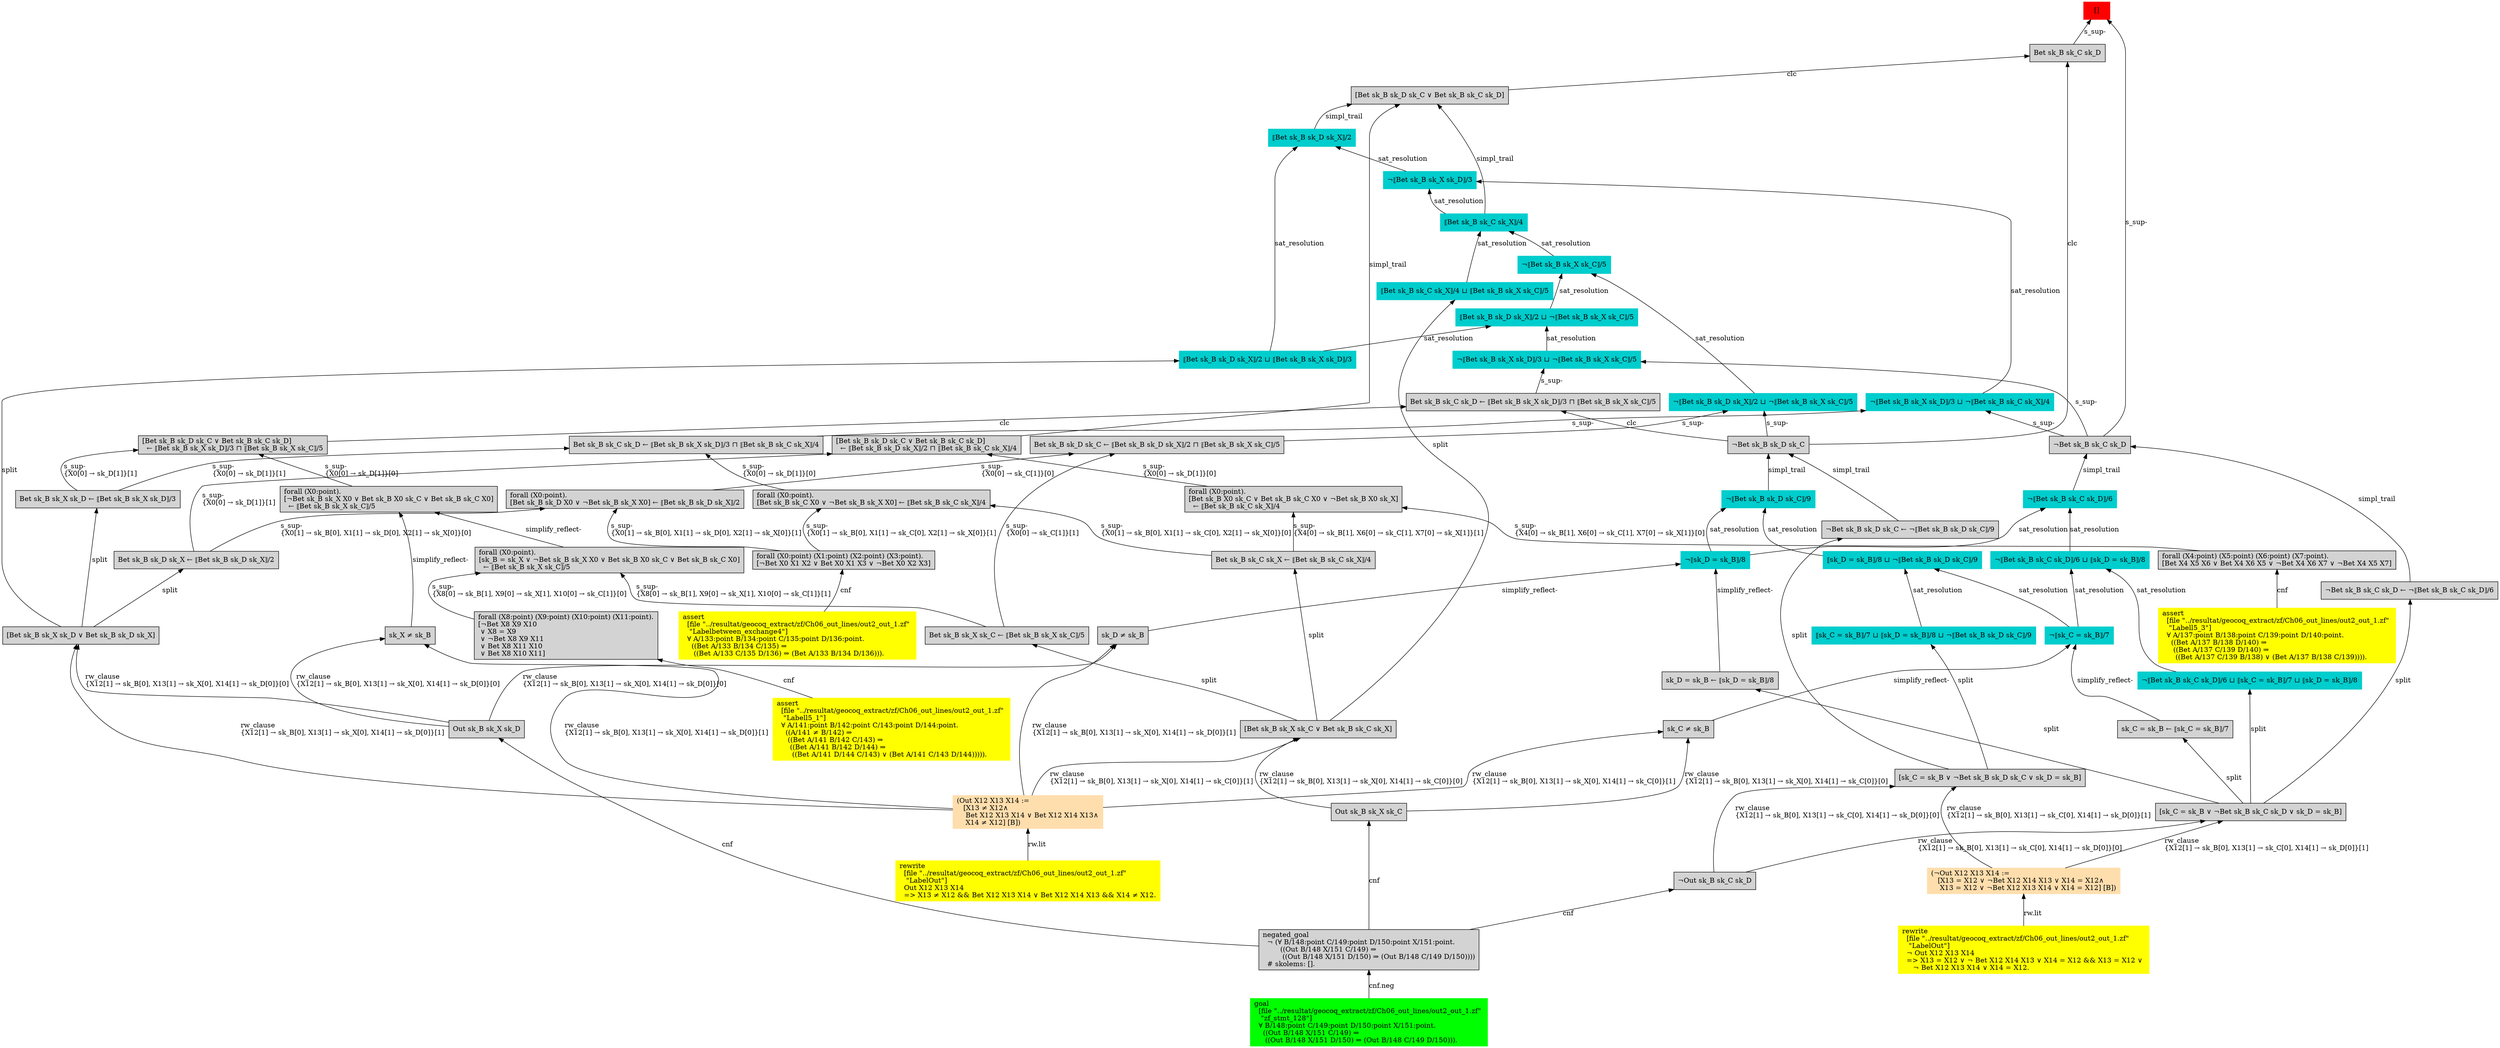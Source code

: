 digraph "unsat_graph" {
  vertex_0 [color=red, label="[]", shape=box, style=filled];
  vertex_0 -> vertex_1 [label="s_sup-\l", dir="back"];
  vertex_1 [shape=box, label="¬Bet sk_B sk_C sk_D\l", style=filled];
  vertex_1 -> vertex_2 [label="simpl_trail", dir="back"];
  vertex_2 [color=cyan3, shape=box, label="¬⟦Bet sk_B sk_C sk_D⟧/6\l", style=filled];
  vertex_2 -> vertex_3 [label="sat_resolution", dir="back"];
  vertex_3 [color=cyan3, shape=box, label="¬⟦sk_D = sk_B⟧/8\l", style=filled];
  vertex_3 -> vertex_4 [label="simplify_reflect-", dir="back"];
  vertex_4 [shape=box, label="sk_D ≠ sk_B\l", style=filled];
  vertex_4 -> vertex_5 [label="rw_clause\l\{X12[1] → sk_B[0], X13[1] → sk_X[0], X14[1] → sk_D[0]\}[1]\l", dir="back"];
  vertex_5 [color=navajowhite, shape=box, label="(Out X12 X13 X14 :=\l   [X13 ≠ X12∧\l    Bet X12 X13 X14 ∨ Bet X12 X14 X13∧\l    X14 ≠ X12] [B])\l", style=filled];
  vertex_5 -> vertex_6 [label="rw.lit", dir="back"];
  vertex_6 [color=yellow, shape=box, label="rewrite\l  [file \"../resultat/geocoq_extract/zf/Ch06_out_lines/out2_out_1.zf\" \l   \"LabelOut\"]\l  Out X12 X13 X14\l  =\> X13 ≠ X12 && Bet X12 X13 X14 ∨ Bet X12 X14 X13 && X14 ≠ X12.\l", style=filled];
  vertex_4 -> vertex_7 [label="rw_clause\l\{X12[1] → sk_B[0], X13[1] → sk_X[0], X14[1] → sk_D[0]\}[0]\l", dir="back"];
  vertex_7 [shape=box, label="Out sk_B sk_X sk_D\l", style=filled];
  vertex_7 -> vertex_8 [label="cnf", dir="back"];
  vertex_8 [shape=box, label="negated_goal\l  ¬ (∀ B/148:point C/149:point D/150:point X/151:point.\l        ((Out B/148 X/151 C/149) ⇒\l         ((Out B/148 X/151 D/150) ⇒ (Out B/148 C/149 D/150))))\l  # skolems: [].\l", style=filled];
  vertex_8 -> vertex_9 [label="cnf.neg", dir="back"];
  vertex_9 [color=green, shape=box, label="goal\l  [file \"../resultat/geocoq_extract/zf/Ch06_out_lines/out2_out_1.zf\" \l   \"zf_stmt_128\"]\l  ∀ B/148:point C/149:point D/150:point X/151:point.\l    ((Out B/148 X/151 C/149) ⇒\l     ((Out B/148 X/151 D/150) ⇒ (Out B/148 C/149 D/150))).\l", style=filled];
  vertex_3 -> vertex_10 [label="simplify_reflect-", dir="back"];
  vertex_10 [shape=box, label="sk_D = sk_B ← ⟦sk_D = sk_B⟧/8\l", style=filled];
  vertex_10 -> vertex_11 [label="split", dir="back"];
  vertex_11 [shape=box, label="[sk_C = sk_B ∨ ¬Bet sk_B sk_C sk_D ∨ sk_D = sk_B]\l", style=filled];
  vertex_11 -> vertex_12 [label="rw_clause\l\{X12[1] → sk_B[0], X13[1] → sk_C[0], X14[1] → sk_D[0]\}[1]\l", dir="back"];
  vertex_12 [color=navajowhite, shape=box, label="(¬Out X12 X13 X14 :=\l   [X13 = X12 ∨ ¬Bet X12 X14 X13 ∨ X14 = X12∧\l    X13 = X12 ∨ ¬Bet X12 X13 X14 ∨ X14 = X12] [B])\l", style=filled];
  vertex_12 -> vertex_13 [label="rw.lit", dir="back"];
  vertex_13 [color=yellow, shape=box, label="rewrite\l  [file \"../resultat/geocoq_extract/zf/Ch06_out_lines/out2_out_1.zf\" \l   \"LabelOut\"]\l  ¬ Out X12 X13 X14\l  =\> X13 = X12 ∨ ¬ Bet X12 X14 X13 ∨ X14 = X12 && X13 = X12 ∨ \l     ¬ Bet X12 X13 X14 ∨ X14 = X12.\l", style=filled];
  vertex_11 -> vertex_14 [label="rw_clause\l\{X12[1] → sk_B[0], X13[1] → sk_C[0], X14[1] → sk_D[0]\}[0]\l", dir="back"];
  vertex_14 [shape=box, label="¬Out sk_B sk_C sk_D\l", style=filled];
  vertex_14 -> vertex_8 [label="cnf", dir="back"];
  vertex_2 -> vertex_15 [label="sat_resolution", dir="back"];
  vertex_15 [color=cyan3, shape=box, label="¬⟦Bet sk_B sk_C sk_D⟧/6 ⊔ ⟦sk_D = sk_B⟧/8\l", style=filled];
  vertex_15 -> vertex_16 [label="sat_resolution", dir="back"];
  vertex_16 [color=cyan3, shape=box, label="¬⟦sk_C = sk_B⟧/7\l", style=filled];
  vertex_16 -> vertex_17 [label="simplify_reflect-", dir="back"];
  vertex_17 [shape=box, label="sk_C ≠ sk_B\l", style=filled];
  vertex_17 -> vertex_5 [label="rw_clause\l\{X12[1] → sk_B[0], X13[1] → sk_X[0], X14[1] → sk_C[0]\}[1]\l", dir="back"];
  vertex_17 -> vertex_18 [label="rw_clause\l\{X12[1] → sk_B[0], X13[1] → sk_X[0], X14[1] → sk_C[0]\}[0]\l", dir="back"];
  vertex_18 [shape=box, label="Out sk_B sk_X sk_C\l", style=filled];
  vertex_18 -> vertex_8 [label="cnf", dir="back"];
  vertex_16 -> vertex_19 [label="simplify_reflect-", dir="back"];
  vertex_19 [shape=box, label="sk_C = sk_B ← ⟦sk_C = sk_B⟧/7\l", style=filled];
  vertex_19 -> vertex_11 [label="split", dir="back"];
  vertex_15 -> vertex_20 [label="sat_resolution", dir="back"];
  vertex_20 [color=cyan3, shape=box, label="¬⟦Bet sk_B sk_C sk_D⟧/6 ⊔ ⟦sk_C = sk_B⟧/7 ⊔ ⟦sk_D = sk_B⟧/8\l", style=filled];
  vertex_20 -> vertex_11 [label="split", dir="back"];
  vertex_1 -> vertex_21 [label="simpl_trail", dir="back"];
  vertex_21 [shape=box, label="¬Bet sk_B sk_C sk_D ← ¬⟦Bet sk_B sk_C sk_D⟧/6\l", style=filled];
  vertex_21 -> vertex_11 [label="split", dir="back"];
  vertex_0 -> vertex_22 [label="s_sup-\l", dir="back"];
  vertex_22 [shape=box, label="Bet sk_B sk_C sk_D\l", style=filled];
  vertex_22 -> vertex_23 [label="clc", dir="back"];
  vertex_23 [shape=box, label="¬Bet sk_B sk_D sk_C\l", style=filled];
  vertex_23 -> vertex_24 [label="simpl_trail", dir="back"];
  vertex_24 [color=cyan3, shape=box, label="¬⟦Bet sk_B sk_D sk_C⟧/9\l", style=filled];
  vertex_24 -> vertex_3 [label="sat_resolution", dir="back"];
  vertex_24 -> vertex_25 [label="sat_resolution", dir="back"];
  vertex_25 [color=cyan3, shape=box, label="⟦sk_D = sk_B⟧/8 ⊔ ¬⟦Bet sk_B sk_D sk_C⟧/9\l", style=filled];
  vertex_25 -> vertex_16 [label="sat_resolution", dir="back"];
  vertex_25 -> vertex_26 [label="sat_resolution", dir="back"];
  vertex_26 [color=cyan3, shape=box, label="⟦sk_C = sk_B⟧/7 ⊔ ⟦sk_D = sk_B⟧/8 ⊔ ¬⟦Bet sk_B sk_D sk_C⟧/9\l", style=filled];
  vertex_26 -> vertex_27 [label="split", dir="back"];
  vertex_27 [shape=box, label="[sk_C = sk_B ∨ ¬Bet sk_B sk_D sk_C ∨ sk_D = sk_B]\l", style=filled];
  vertex_27 -> vertex_12 [label="rw_clause\l\{X12[1] → sk_B[0], X13[1] → sk_C[0], X14[1] → sk_D[0]\}[1]\l", dir="back"];
  vertex_27 -> vertex_14 [label="rw_clause\l\{X12[1] → sk_B[0], X13[1] → sk_C[0], X14[1] → sk_D[0]\}[0]\l", dir="back"];
  vertex_23 -> vertex_28 [label="simpl_trail", dir="back"];
  vertex_28 [shape=box, label="¬Bet sk_B sk_D sk_C ← ¬⟦Bet sk_B sk_D sk_C⟧/9\l", style=filled];
  vertex_28 -> vertex_27 [label="split", dir="back"];
  vertex_22 -> vertex_29 [label="clc", dir="back"];
  vertex_29 [shape=box, label="[Bet sk_B sk_D sk_C ∨ Bet sk_B sk_C sk_D]\l", style=filled];
  vertex_29 -> vertex_30 [label="simpl_trail", dir="back"];
  vertex_30 [color=cyan3, shape=box, label="⟦Bet sk_B sk_C sk_X⟧/4\l", style=filled];
  vertex_30 -> vertex_31 [label="sat_resolution", dir="back"];
  vertex_31 [color=cyan3, shape=box, label="¬⟦Bet sk_B sk_X sk_C⟧/5\l", style=filled];
  vertex_31 -> vertex_32 [label="sat_resolution", dir="back"];
  vertex_32 [color=cyan3, shape=box, label="¬⟦Bet sk_B sk_D sk_X⟧/2 ⊔ ¬⟦Bet sk_B sk_X sk_C⟧/5\l", style=filled];
  vertex_32 -> vertex_23 [label="s_sup-\l", dir="back"];
  vertex_32 -> vertex_33 [label="s_sup-\l", dir="back"];
  vertex_33 [shape=box, label="Bet sk_B sk_D sk_C ← ⟦Bet sk_B sk_D sk_X⟧/2 ⊓ ⟦Bet sk_B sk_X sk_C⟧/5\l", style=filled];
  vertex_33 -> vertex_34 [label="s_sup-\l\{X0[0] → sk_C[1]\}[0]\l", dir="back"];
  vertex_34 [shape=box, label="forall (X0:point).\l[Bet sk_B sk_D X0 ∨ ¬Bet sk_B sk_X X0] ← ⟦Bet sk_B sk_D sk_X⟧/2\l", style=filled];
  vertex_34 -> vertex_35 [label="s_sup-\l\{X0[1] → sk_B[0], X1[1] → sk_D[0], X2[1] → sk_X[0]\}[1]\l", dir="back"];
  vertex_35 [shape=box, label="forall (X0:point) (X1:point) (X2:point) (X3:point).\l[¬Bet X0 X1 X2 ∨ Bet X0 X1 X3 ∨ ¬Bet X0 X2 X3]\l", style=filled];
  vertex_35 -> vertex_36 [label="cnf", dir="back"];
  vertex_36 [color=yellow, shape=box, label="assert\l  [file \"../resultat/geocoq_extract/zf/Ch06_out_lines/out2_out_1.zf\" \l   \"Labelbetween_exchange4\"]\l  ∀ A/133:point B/134:point C/135:point D/136:point.\l    ((Bet A/133 B/134 C/135) ⇒\l     ((Bet A/133 C/135 D/136) ⇒ (Bet A/133 B/134 D/136))).\l", style=filled];
  vertex_34 -> vertex_37 [label="s_sup-\l\{X0[1] → sk_B[0], X1[1] → sk_D[0], X2[1] → sk_X[0]\}[0]\l", dir="back"];
  vertex_37 [shape=box, label="Bet sk_B sk_D sk_X ← ⟦Bet sk_B sk_D sk_X⟧/2\l", style=filled];
  vertex_37 -> vertex_38 [label="split", dir="back"];
  vertex_38 [shape=box, label="[Bet sk_B sk_X sk_D ∨ Bet sk_B sk_D sk_X]\l", style=filled];
  vertex_38 -> vertex_5 [label="rw_clause\l\{X12[1] → sk_B[0], X13[1] → sk_X[0], X14[1] → sk_D[0]\}[1]\l", dir="back"];
  vertex_38 -> vertex_7 [label="rw_clause\l\{X12[1] → sk_B[0], X13[1] → sk_X[0], X14[1] → sk_D[0]\}[0]\l", dir="back"];
  vertex_33 -> vertex_39 [label="s_sup-\l\{X0[0] → sk_C[1]\}[1]\l", dir="back"];
  vertex_39 [shape=box, label="Bet sk_B sk_X sk_C ← ⟦Bet sk_B sk_X sk_C⟧/5\l", style=filled];
  vertex_39 -> vertex_40 [label="split", dir="back"];
  vertex_40 [shape=box, label="[Bet sk_B sk_X sk_C ∨ Bet sk_B sk_C sk_X]\l", style=filled];
  vertex_40 -> vertex_5 [label="rw_clause\l\{X12[1] → sk_B[0], X13[1] → sk_X[0], X14[1] → sk_C[0]\}[1]\l", dir="back"];
  vertex_40 -> vertex_18 [label="rw_clause\l\{X12[1] → sk_B[0], X13[1] → sk_X[0], X14[1] → sk_C[0]\}[0]\l", dir="back"];
  vertex_31 -> vertex_41 [label="sat_resolution", dir="back"];
  vertex_41 [color=cyan3, shape=box, label="⟦Bet sk_B sk_D sk_X⟧/2 ⊔ ¬⟦Bet sk_B sk_X sk_C⟧/5\l", style=filled];
  vertex_41 -> vertex_42 [label="sat_resolution", dir="back"];
  vertex_42 [color=cyan3, shape=box, label="¬⟦Bet sk_B sk_X sk_D⟧/3 ⊔ ¬⟦Bet sk_B sk_X sk_C⟧/5\l", style=filled];
  vertex_42 -> vertex_1 [label="s_sup-\l", dir="back"];
  vertex_42 -> vertex_43 [label="s_sup-\l", dir="back"];
  vertex_43 [shape=box, label="Bet sk_B sk_C sk_D ← ⟦Bet sk_B sk_X sk_D⟧/3 ⊓ ⟦Bet sk_B sk_X sk_C⟧/5\l", style=filled];
  vertex_43 -> vertex_23 [label="clc", dir="back"];
  vertex_43 -> vertex_44 [label="clc", dir="back"];
  vertex_44 [shape=box, label="[Bet sk_B sk_D sk_C ∨ Bet sk_B sk_C sk_D]\l  ← ⟦Bet sk_B sk_X sk_D⟧/3 ⊓ ⟦Bet sk_B sk_X sk_C⟧/5\l", style=filled];
  vertex_44 -> vertex_45 [label="s_sup-\l\{X0[0] → sk_D[1]\}[0]\l", dir="back"];
  vertex_45 [shape=box, label="forall (X0:point).\l[¬Bet sk_B sk_X X0 ∨ Bet sk_B X0 sk_C ∨ Bet sk_B sk_C X0]\l  ← ⟦Bet sk_B sk_X sk_C⟧/5\l", style=filled];
  vertex_45 -> vertex_46 [label="simplify_reflect-", dir="back"];
  vertex_46 [shape=box, label="sk_X ≠ sk_B\l", style=filled];
  vertex_46 -> vertex_5 [label="rw_clause\l\{X12[1] → sk_B[0], X13[1] → sk_X[0], X14[1] → sk_D[0]\}[1]\l", dir="back"];
  vertex_46 -> vertex_7 [label="rw_clause\l\{X12[1] → sk_B[0], X13[1] → sk_X[0], X14[1] → sk_D[0]\}[0]\l", dir="back"];
  vertex_45 -> vertex_47 [label="simplify_reflect-", dir="back"];
  vertex_47 [shape=box, label="forall (X0:point).\l[sk_B = sk_X ∨ ¬Bet sk_B sk_X X0 ∨ Bet sk_B X0 sk_C ∨ Bet sk_B sk_C X0]\l  ← ⟦Bet sk_B sk_X sk_C⟧/5\l", style=filled];
  vertex_47 -> vertex_48 [label="s_sup-\l\{X8[0] → sk_B[1], X9[0] → sk_X[1], X10[0] → sk_C[1]\}[0]\l", dir="back"];
  vertex_48 [shape=box, label="forall (X8:point) (X9:point) (X10:point) (X11:point).\l[¬Bet X8 X9 X10\l ∨ X8 = X9\l ∨ ¬Bet X8 X9 X11\l ∨ Bet X8 X11 X10\l ∨ Bet X8 X10 X11]\l", style=filled];
  vertex_48 -> vertex_49 [label="cnf", dir="back"];
  vertex_49 [color=yellow, shape=box, label="assert\l  [file \"../resultat/geocoq_extract/zf/Ch06_out_lines/out2_out_1.zf\" \l   \"Labell5_1\"]\l  ∀ A/141:point B/142:point C/143:point D/144:point.\l    ((A/141 ≠ B/142) ⇒\l     ((Bet A/141 B/142 C/143) ⇒\l      ((Bet A/141 B/142 D/144) ⇒\l       ((Bet A/141 D/144 C/143) ∨ (Bet A/141 C/143 D/144))))).\l", style=filled];
  vertex_47 -> vertex_39 [label="s_sup-\l\{X8[0] → sk_B[1], X9[0] → sk_X[1], X10[0] → sk_C[1]\}[1]\l", dir="back"];
  vertex_44 -> vertex_50 [label="s_sup-\l\{X0[0] → sk_D[1]\}[1]\l", dir="back"];
  vertex_50 [shape=box, label="Bet sk_B sk_X sk_D ← ⟦Bet sk_B sk_X sk_D⟧/3\l", style=filled];
  vertex_50 -> vertex_38 [label="split", dir="back"];
  vertex_41 -> vertex_51 [label="sat_resolution", dir="back"];
  vertex_51 [color=cyan3, shape=box, label="⟦Bet sk_B sk_D sk_X⟧/2 ⊔ ⟦Bet sk_B sk_X sk_D⟧/3\l", style=filled];
  vertex_51 -> vertex_38 [label="split", dir="back"];
  vertex_30 -> vertex_52 [label="sat_resolution", dir="back"];
  vertex_52 [color=cyan3, shape=box, label="⟦Bet sk_B sk_C sk_X⟧/4 ⊔ ⟦Bet sk_B sk_X sk_C⟧/5\l", style=filled];
  vertex_52 -> vertex_40 [label="split", dir="back"];
  vertex_29 -> vertex_53 [label="simpl_trail", dir="back"];
  vertex_53 [color=cyan3, shape=box, label="⟦Bet sk_B sk_D sk_X⟧/2\l", style=filled];
  vertex_53 -> vertex_54 [label="sat_resolution", dir="back"];
  vertex_54 [color=cyan3, shape=box, label="¬⟦Bet sk_B sk_X sk_D⟧/3\l", style=filled];
  vertex_54 -> vertex_30 [label="sat_resolution", dir="back"];
  vertex_54 -> vertex_55 [label="sat_resolution", dir="back"];
  vertex_55 [color=cyan3, shape=box, label="¬⟦Bet sk_B sk_X sk_D⟧/3 ⊔ ¬⟦Bet sk_B sk_C sk_X⟧/4\l", style=filled];
  vertex_55 -> vertex_1 [label="s_sup-\l", dir="back"];
  vertex_55 -> vertex_56 [label="s_sup-\l", dir="back"];
  vertex_56 [shape=box, label="Bet sk_B sk_C sk_D ← ⟦Bet sk_B sk_X sk_D⟧/3 ⊓ ⟦Bet sk_B sk_C sk_X⟧/4\l", style=filled];
  vertex_56 -> vertex_57 [label="s_sup-\l\{X0[0] → sk_D[1]\}[0]\l", dir="back"];
  vertex_57 [shape=box, label="forall (X0:point).\l[Bet sk_B sk_C X0 ∨ ¬Bet sk_B sk_X X0] ← ⟦Bet sk_B sk_C sk_X⟧/4\l", style=filled];
  vertex_57 -> vertex_35 [label="s_sup-\l\{X0[1] → sk_B[0], X1[1] → sk_C[0], X2[1] → sk_X[0]\}[1]\l", dir="back"];
  vertex_57 -> vertex_58 [label="s_sup-\l\{X0[1] → sk_B[0], X1[1] → sk_C[0], X2[1] → sk_X[0]\}[0]\l", dir="back"];
  vertex_58 [shape=box, label="Bet sk_B sk_C sk_X ← ⟦Bet sk_B sk_C sk_X⟧/4\l", style=filled];
  vertex_58 -> vertex_40 [label="split", dir="back"];
  vertex_56 -> vertex_50 [label="s_sup-\l\{X0[0] → sk_D[1]\}[1]\l", dir="back"];
  vertex_53 -> vertex_51 [label="sat_resolution", dir="back"];
  vertex_29 -> vertex_59 [label="simpl_trail", dir="back"];
  vertex_59 [shape=box, label="[Bet sk_B sk_D sk_C ∨ Bet sk_B sk_C sk_D]\l  ← ⟦Bet sk_B sk_D sk_X⟧/2 ⊓ ⟦Bet sk_B sk_C sk_X⟧/4\l", style=filled];
  vertex_59 -> vertex_60 [label="s_sup-\l\{X0[0] → sk_D[1]\}[0]\l", dir="back"];
  vertex_60 [shape=box, label="forall (X0:point).\l[Bet sk_B X0 sk_C ∨ Bet sk_B sk_C X0 ∨ ¬Bet sk_B X0 sk_X]\l  ← ⟦Bet sk_B sk_C sk_X⟧/4\l", style=filled];
  vertex_60 -> vertex_61 [label="s_sup-\l\{X4[0] → sk_B[1], X6[0] → sk_C[1], X7[0] → sk_X[1]\}[0]\l", dir="back"];
  vertex_61 [shape=box, label="forall (X4:point) (X5:point) (X6:point) (X7:point).\l[Bet X4 X5 X6 ∨ Bet X4 X6 X5 ∨ ¬Bet X4 X6 X7 ∨ ¬Bet X4 X5 X7]\l", style=filled];
  vertex_61 -> vertex_62 [label="cnf", dir="back"];
  vertex_62 [color=yellow, shape=box, label="assert\l  [file \"../resultat/geocoq_extract/zf/Ch06_out_lines/out2_out_1.zf\" \l   \"Labell5_3\"]\l  ∀ A/137:point B/138:point C/139:point D/140:point.\l    ((Bet A/137 B/138 D/140) ⇒\l     ((Bet A/137 C/139 D/140) ⇒\l      ((Bet A/137 C/139 B/138) ∨ (Bet A/137 B/138 C/139)))).\l", style=filled];
  vertex_60 -> vertex_58 [label="s_sup-\l\{X4[0] → sk_B[1], X6[0] → sk_C[1], X7[0] → sk_X[1]\}[1]\l", dir="back"];
  vertex_59 -> vertex_37 [label="s_sup-\l\{X0[0] → sk_D[1]\}[1]\l", dir="back"];
  }


